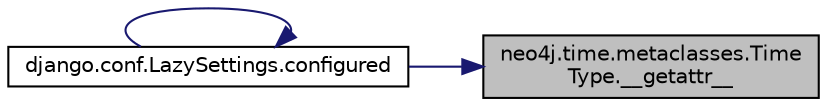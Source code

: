 digraph "neo4j.time.metaclasses.TimeType.__getattr__"
{
 // LATEX_PDF_SIZE
  edge [fontname="Helvetica",fontsize="10",labelfontname="Helvetica",labelfontsize="10"];
  node [fontname="Helvetica",fontsize="10",shape=record];
  rankdir="RL";
  Node1 [label="neo4j.time.metaclasses.Time\lType.__getattr__",height=0.2,width=0.4,color="black", fillcolor="grey75", style="filled", fontcolor="black",tooltip=" "];
  Node1 -> Node2 [dir="back",color="midnightblue",fontsize="10",style="solid",fontname="Helvetica"];
  Node2 [label="django.conf.LazySettings.configured",height=0.2,width=0.4,color="black", fillcolor="white", style="filled",URL="$dc/d44/classdjango_1_1conf_1_1_lazy_settings.html#a7ed7bcef467d27210611e7d9dceeac14",tooltip=" "];
  Node2 -> Node2 [dir="back",color="midnightblue",fontsize="10",style="solid",fontname="Helvetica"];
}
